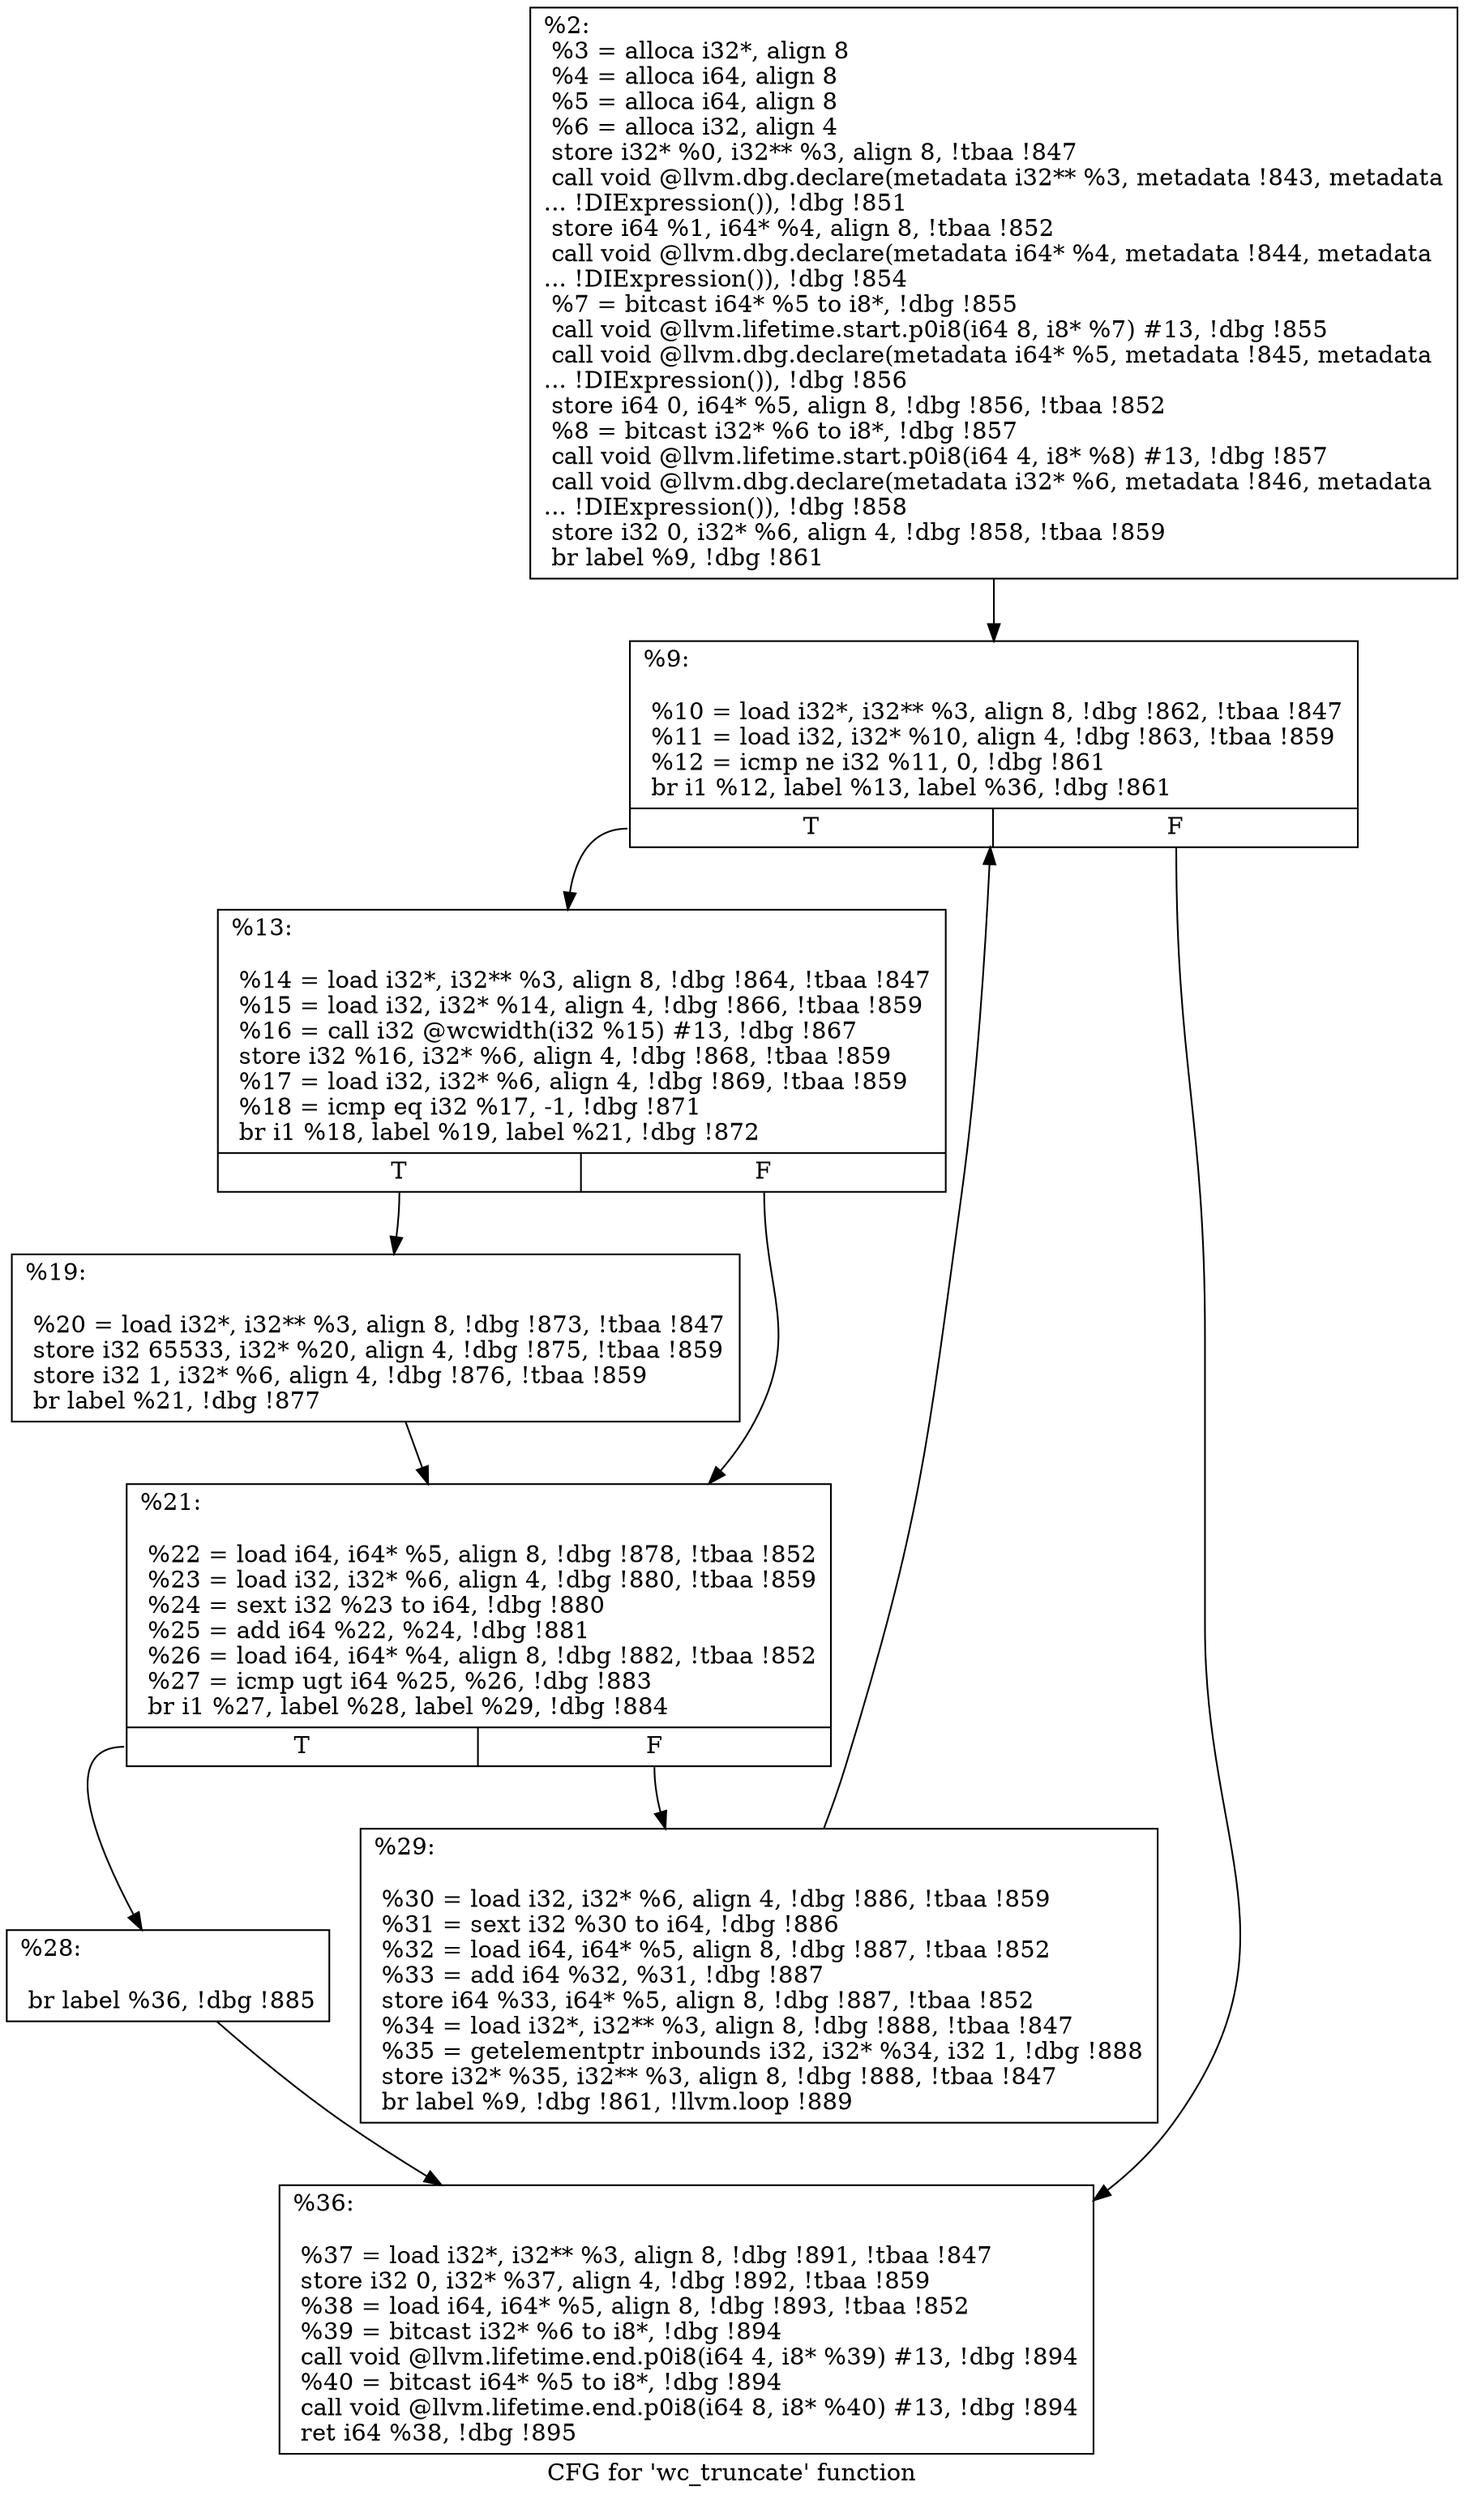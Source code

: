 digraph "CFG for 'wc_truncate' function" {
	label="CFG for 'wc_truncate' function";

	Node0xb062b0 [shape=record,label="{%2:\l  %3 = alloca i32*, align 8\l  %4 = alloca i64, align 8\l  %5 = alloca i64, align 8\l  %6 = alloca i32, align 4\l  store i32* %0, i32** %3, align 8, !tbaa !847\l  call void @llvm.dbg.declare(metadata i32** %3, metadata !843, metadata\l... !DIExpression()), !dbg !851\l  store i64 %1, i64* %4, align 8, !tbaa !852\l  call void @llvm.dbg.declare(metadata i64* %4, metadata !844, metadata\l... !DIExpression()), !dbg !854\l  %7 = bitcast i64* %5 to i8*, !dbg !855\l  call void @llvm.lifetime.start.p0i8(i64 8, i8* %7) #13, !dbg !855\l  call void @llvm.dbg.declare(metadata i64* %5, metadata !845, metadata\l... !DIExpression()), !dbg !856\l  store i64 0, i64* %5, align 8, !dbg !856, !tbaa !852\l  %8 = bitcast i32* %6 to i8*, !dbg !857\l  call void @llvm.lifetime.start.p0i8(i64 4, i8* %8) #13, !dbg !857\l  call void @llvm.dbg.declare(metadata i32* %6, metadata !846, metadata\l... !DIExpression()), !dbg !858\l  store i32 0, i32* %6, align 4, !dbg !858, !tbaa !859\l  br label %9, !dbg !861\l}"];
	Node0xb062b0 -> Node0xb06300;
	Node0xb06300 [shape=record,label="{%9:\l\l  %10 = load i32*, i32** %3, align 8, !dbg !862, !tbaa !847\l  %11 = load i32, i32* %10, align 4, !dbg !863, !tbaa !859\l  %12 = icmp ne i32 %11, 0, !dbg !861\l  br i1 %12, label %13, label %36, !dbg !861\l|{<s0>T|<s1>F}}"];
	Node0xb06300:s0 -> Node0xb06350;
	Node0xb06300:s1 -> Node0xb064e0;
	Node0xb06350 [shape=record,label="{%13:\l\l  %14 = load i32*, i32** %3, align 8, !dbg !864, !tbaa !847\l  %15 = load i32, i32* %14, align 4, !dbg !866, !tbaa !859\l  %16 = call i32 @wcwidth(i32 %15) #13, !dbg !867\l  store i32 %16, i32* %6, align 4, !dbg !868, !tbaa !859\l  %17 = load i32, i32* %6, align 4, !dbg !869, !tbaa !859\l  %18 = icmp eq i32 %17, -1, !dbg !871\l  br i1 %18, label %19, label %21, !dbg !872\l|{<s0>T|<s1>F}}"];
	Node0xb06350:s0 -> Node0xb063a0;
	Node0xb06350:s1 -> Node0xb063f0;
	Node0xb063a0 [shape=record,label="{%19:\l\l  %20 = load i32*, i32** %3, align 8, !dbg !873, !tbaa !847\l  store i32 65533, i32* %20, align 4, !dbg !875, !tbaa !859\l  store i32 1, i32* %6, align 4, !dbg !876, !tbaa !859\l  br label %21, !dbg !877\l}"];
	Node0xb063a0 -> Node0xb063f0;
	Node0xb063f0 [shape=record,label="{%21:\l\l  %22 = load i64, i64* %5, align 8, !dbg !878, !tbaa !852\l  %23 = load i32, i32* %6, align 4, !dbg !880, !tbaa !859\l  %24 = sext i32 %23 to i64, !dbg !880\l  %25 = add i64 %22, %24, !dbg !881\l  %26 = load i64, i64* %4, align 8, !dbg !882, !tbaa !852\l  %27 = icmp ugt i64 %25, %26, !dbg !883\l  br i1 %27, label %28, label %29, !dbg !884\l|{<s0>T|<s1>F}}"];
	Node0xb063f0:s0 -> Node0xb06440;
	Node0xb063f0:s1 -> Node0xb06490;
	Node0xb06440 [shape=record,label="{%28:\l\l  br label %36, !dbg !885\l}"];
	Node0xb06440 -> Node0xb064e0;
	Node0xb06490 [shape=record,label="{%29:\l\l  %30 = load i32, i32* %6, align 4, !dbg !886, !tbaa !859\l  %31 = sext i32 %30 to i64, !dbg !886\l  %32 = load i64, i64* %5, align 8, !dbg !887, !tbaa !852\l  %33 = add i64 %32, %31, !dbg !887\l  store i64 %33, i64* %5, align 8, !dbg !887, !tbaa !852\l  %34 = load i32*, i32** %3, align 8, !dbg !888, !tbaa !847\l  %35 = getelementptr inbounds i32, i32* %34, i32 1, !dbg !888\l  store i32* %35, i32** %3, align 8, !dbg !888, !tbaa !847\l  br label %9, !dbg !861, !llvm.loop !889\l}"];
	Node0xb06490 -> Node0xb06300;
	Node0xb064e0 [shape=record,label="{%36:\l\l  %37 = load i32*, i32** %3, align 8, !dbg !891, !tbaa !847\l  store i32 0, i32* %37, align 4, !dbg !892, !tbaa !859\l  %38 = load i64, i64* %5, align 8, !dbg !893, !tbaa !852\l  %39 = bitcast i32* %6 to i8*, !dbg !894\l  call void @llvm.lifetime.end.p0i8(i64 4, i8* %39) #13, !dbg !894\l  %40 = bitcast i64* %5 to i8*, !dbg !894\l  call void @llvm.lifetime.end.p0i8(i64 8, i8* %40) #13, !dbg !894\l  ret i64 %38, !dbg !895\l}"];
}

